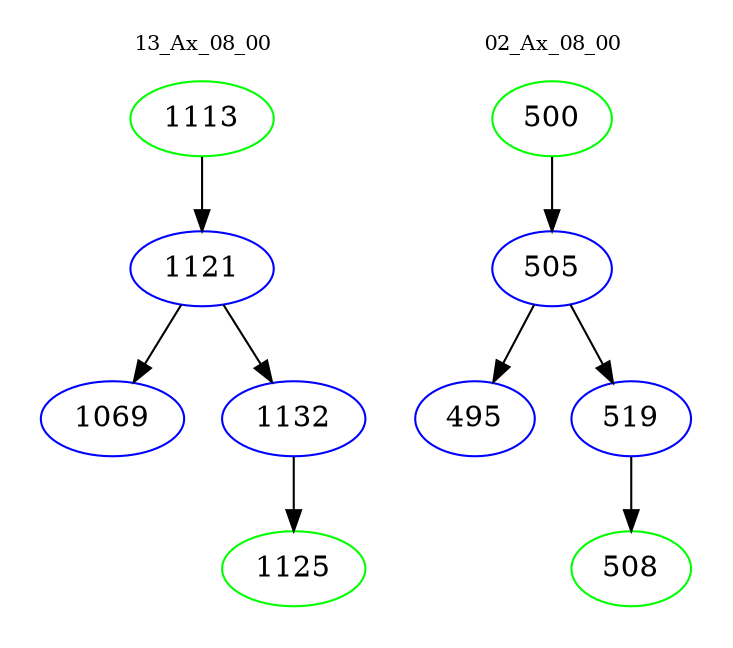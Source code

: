digraph{
subgraph cluster_0 {
color = white
label = "13_Ax_08_00";
fontsize=10;
T0_1113 [label="1113", color="green"]
T0_1113 -> T0_1121 [color="black"]
T0_1121 [label="1121", color="blue"]
T0_1121 -> T0_1069 [color="black"]
T0_1069 [label="1069", color="blue"]
T0_1121 -> T0_1132 [color="black"]
T0_1132 [label="1132", color="blue"]
T0_1132 -> T0_1125 [color="black"]
T0_1125 [label="1125", color="green"]
}
subgraph cluster_1 {
color = white
label = "02_Ax_08_00";
fontsize=10;
T1_500 [label="500", color="green"]
T1_500 -> T1_505 [color="black"]
T1_505 [label="505", color="blue"]
T1_505 -> T1_495 [color="black"]
T1_495 [label="495", color="blue"]
T1_505 -> T1_519 [color="black"]
T1_519 [label="519", color="blue"]
T1_519 -> T1_508 [color="black"]
T1_508 [label="508", color="green"]
}
}
